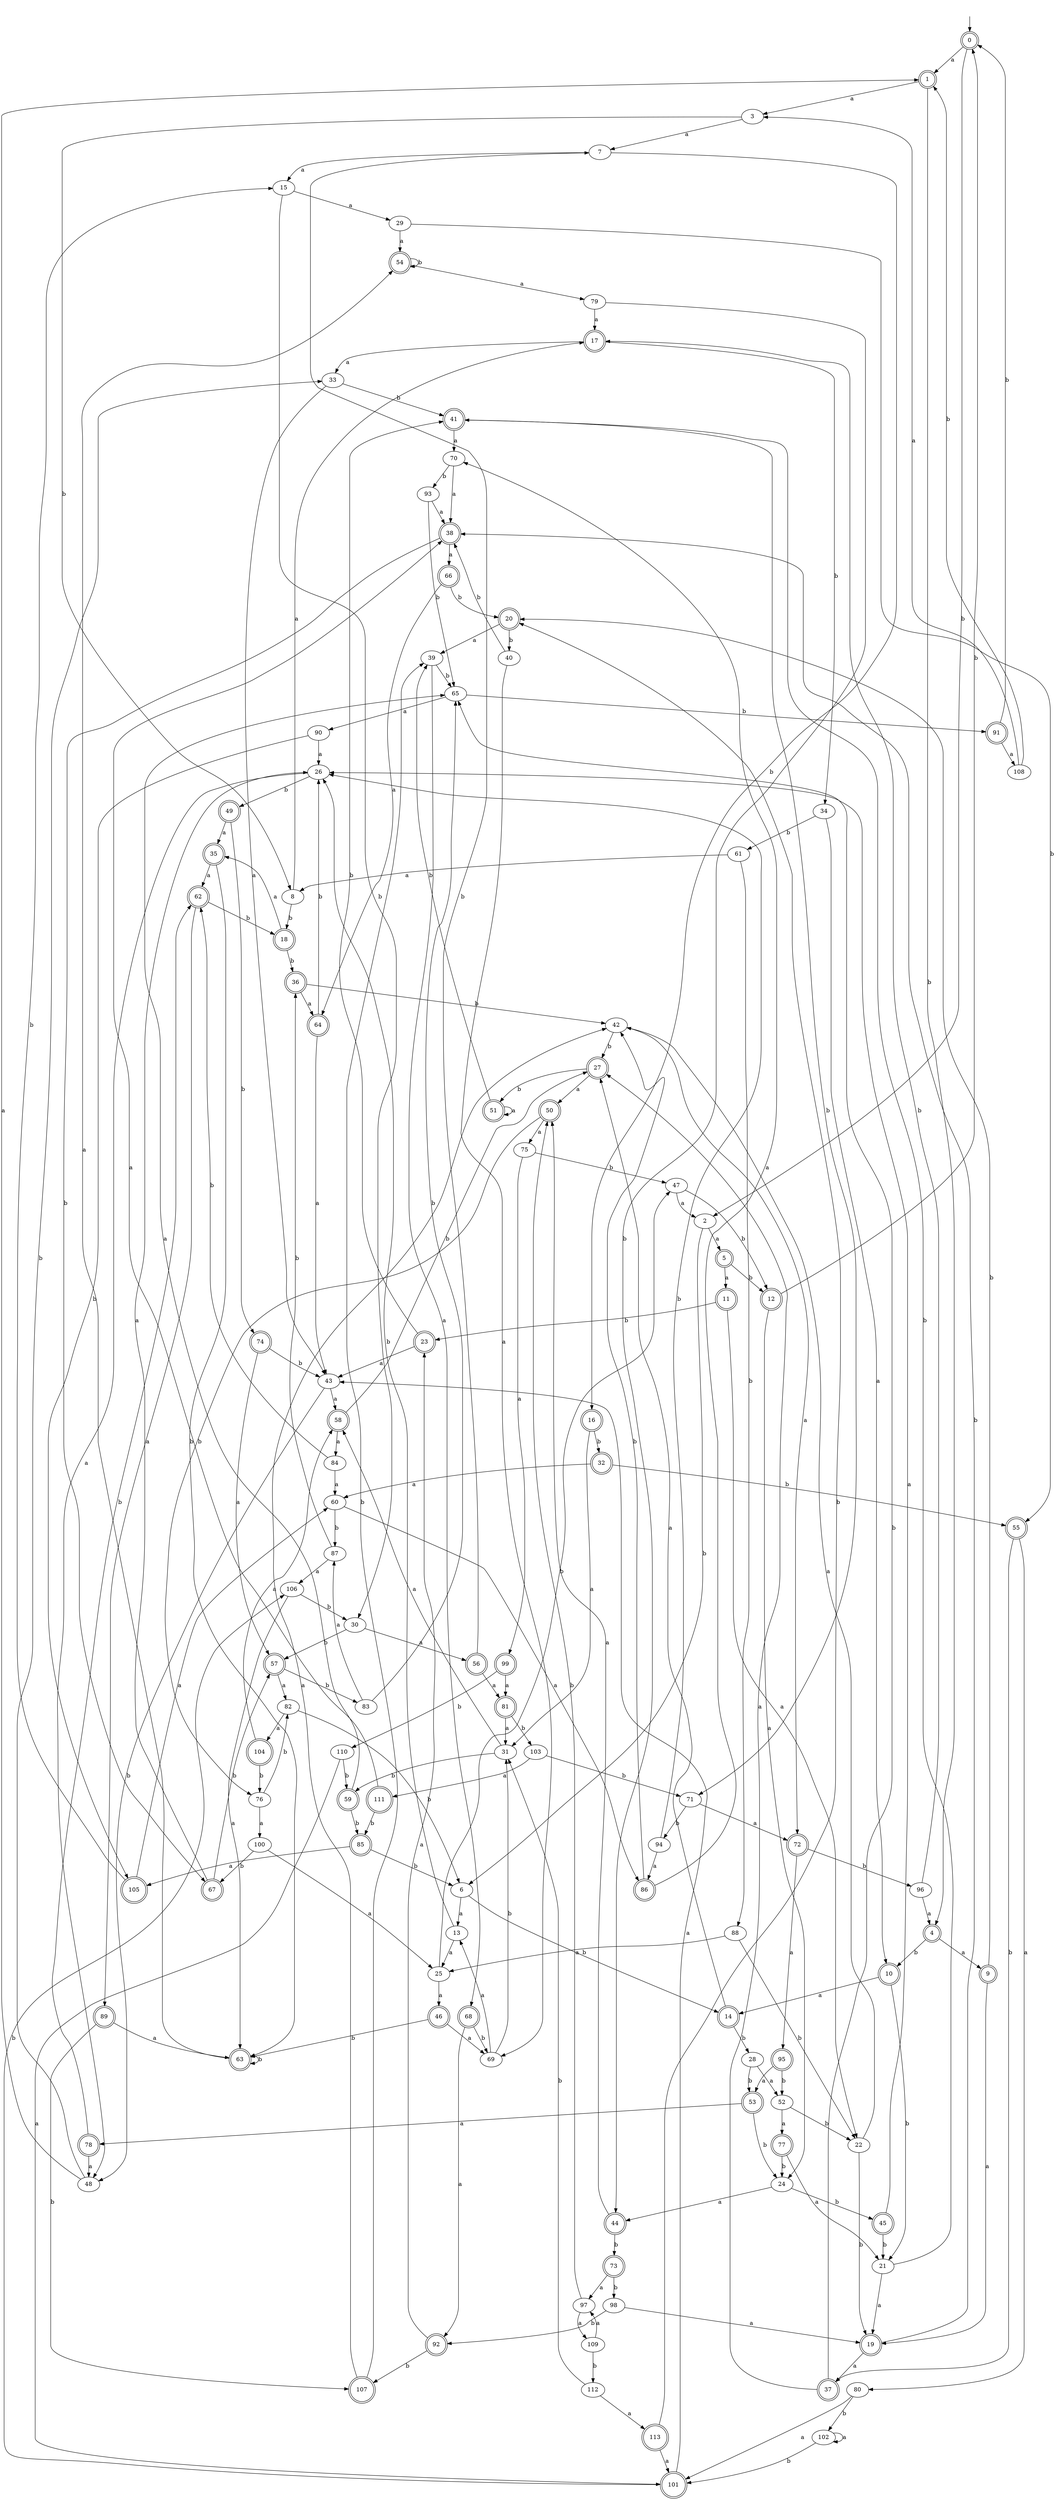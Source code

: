 digraph RandomDFA {
  __start0 [label="", shape=none];
  __start0 -> 0 [label=""];
  0 [shape=circle] [shape=doublecircle]
  0 -> 1 [label="a"]
  0 -> 2 [label="b"]
  1 [shape=doublecircle]
  1 -> 3 [label="a"]
  1 -> 4 [label="b"]
  2
  2 -> 5 [label="a"]
  2 -> 6 [label="b"]
  3
  3 -> 7 [label="a"]
  3 -> 8 [label="b"]
  4 [shape=doublecircle]
  4 -> 9 [label="a"]
  4 -> 10 [label="b"]
  5 [shape=doublecircle]
  5 -> 11 [label="a"]
  5 -> 12 [label="b"]
  6
  6 -> 13 [label="a"]
  6 -> 14 [label="b"]
  7
  7 -> 15 [label="a"]
  7 -> 16 [label="b"]
  8
  8 -> 17 [label="a"]
  8 -> 18 [label="b"]
  9 [shape=doublecircle]
  9 -> 19 [label="a"]
  9 -> 20 [label="b"]
  10 [shape=doublecircle]
  10 -> 14 [label="a"]
  10 -> 21 [label="b"]
  11 [shape=doublecircle]
  11 -> 22 [label="a"]
  11 -> 23 [label="b"]
  12 [shape=doublecircle]
  12 -> 24 [label="a"]
  12 -> 0 [label="b"]
  13
  13 -> 25 [label="a"]
  13 -> 26 [label="b"]
  14 [shape=doublecircle]
  14 -> 27 [label="a"]
  14 -> 28 [label="b"]
  15
  15 -> 29 [label="a"]
  15 -> 30 [label="b"]
  16 [shape=doublecircle]
  16 -> 31 [label="a"]
  16 -> 32 [label="b"]
  17 [shape=doublecircle]
  17 -> 33 [label="a"]
  17 -> 34 [label="b"]
  18 [shape=doublecircle]
  18 -> 35 [label="a"]
  18 -> 36 [label="b"]
  19 [shape=doublecircle]
  19 -> 37 [label="a"]
  19 -> 38 [label="b"]
  20 [shape=doublecircle]
  20 -> 39 [label="a"]
  20 -> 40 [label="b"]
  21
  21 -> 19 [label="a"]
  21 -> 41 [label="b"]
  22
  22 -> 42 [label="a"]
  22 -> 19 [label="b"]
  23 [shape=doublecircle]
  23 -> 43 [label="a"]
  23 -> 41 [label="b"]
  24
  24 -> 44 [label="a"]
  24 -> 45 [label="b"]
  25
  25 -> 46 [label="a"]
  25 -> 47 [label="b"]
  26
  26 -> 48 [label="a"]
  26 -> 49 [label="b"]
  27 [shape=doublecircle]
  27 -> 50 [label="a"]
  27 -> 51 [label="b"]
  28
  28 -> 52 [label="a"]
  28 -> 53 [label="b"]
  29
  29 -> 54 [label="a"]
  29 -> 55 [label="b"]
  30
  30 -> 56 [label="a"]
  30 -> 57 [label="b"]
  31
  31 -> 58 [label="a"]
  31 -> 59 [label="b"]
  32 [shape=doublecircle]
  32 -> 60 [label="a"]
  32 -> 55 [label="b"]
  33
  33 -> 43 [label="a"]
  33 -> 41 [label="b"]
  34
  34 -> 10 [label="a"]
  34 -> 61 [label="b"]
  35 [shape=doublecircle]
  35 -> 62 [label="a"]
  35 -> 63 [label="b"]
  36 [shape=doublecircle]
  36 -> 64 [label="a"]
  36 -> 42 [label="b"]
  37 [shape=doublecircle]
  37 -> 27 [label="a"]
  37 -> 65 [label="b"]
  38 [shape=doublecircle]
  38 -> 66 [label="a"]
  38 -> 67 [label="b"]
  39
  39 -> 68 [label="a"]
  39 -> 65 [label="b"]
  40
  40 -> 69 [label="a"]
  40 -> 38 [label="b"]
  41 [shape=doublecircle]
  41 -> 70 [label="a"]
  41 -> 71 [label="b"]
  42
  42 -> 72 [label="a"]
  42 -> 27 [label="b"]
  43
  43 -> 58 [label="a"]
  43 -> 48 [label="b"]
  44 [shape=doublecircle]
  44 -> 50 [label="a"]
  44 -> 73 [label="b"]
  45 [shape=doublecircle]
  45 -> 26 [label="a"]
  45 -> 21 [label="b"]
  46 [shape=doublecircle]
  46 -> 69 [label="a"]
  46 -> 63 [label="b"]
  47
  47 -> 2 [label="a"]
  47 -> 12 [label="b"]
  48
  48 -> 1 [label="a"]
  48 -> 33 [label="b"]
  49 [shape=doublecircle]
  49 -> 35 [label="a"]
  49 -> 74 [label="b"]
  50 [shape=doublecircle]
  50 -> 75 [label="a"]
  50 -> 76 [label="b"]
  51 [shape=doublecircle]
  51 -> 51 [label="a"]
  51 -> 39 [label="b"]
  52
  52 -> 77 [label="a"]
  52 -> 22 [label="b"]
  53 [shape=doublecircle]
  53 -> 78 [label="a"]
  53 -> 24 [label="b"]
  54 [shape=doublecircle]
  54 -> 79 [label="a"]
  54 -> 54 [label="b"]
  55 [shape=doublecircle]
  55 -> 80 [label="a"]
  55 -> 37 [label="b"]
  56 [shape=doublecircle]
  56 -> 81 [label="a"]
  56 -> 7 [label="b"]
  57 [shape=doublecircle]
  57 -> 82 [label="a"]
  57 -> 83 [label="b"]
  58 [shape=doublecircle]
  58 -> 84 [label="a"]
  58 -> 27 [label="b"]
  59 [shape=doublecircle]
  59 -> 65 [label="a"]
  59 -> 85 [label="b"]
  60
  60 -> 86 [label="a"]
  60 -> 87 [label="b"]
  61
  61 -> 8 [label="a"]
  61 -> 88 [label="b"]
  62 [shape=doublecircle]
  62 -> 89 [label="a"]
  62 -> 18 [label="b"]
  63 [shape=doublecircle]
  63 -> 54 [label="a"]
  63 -> 63 [label="b"]
  64 [shape=doublecircle]
  64 -> 43 [label="a"]
  64 -> 26 [label="b"]
  65
  65 -> 90 [label="a"]
  65 -> 91 [label="b"]
  66 [shape=doublecircle]
  66 -> 64 [label="a"]
  66 -> 20 [label="b"]
  67 [shape=doublecircle]
  67 -> 26 [label="a"]
  67 -> 57 [label="b"]
  68 [shape=doublecircle]
  68 -> 92 [label="a"]
  68 -> 69 [label="b"]
  69
  69 -> 13 [label="a"]
  69 -> 31 [label="b"]
  70
  70 -> 38 [label="a"]
  70 -> 93 [label="b"]
  71
  71 -> 72 [label="a"]
  71 -> 94 [label="b"]
  72 [shape=doublecircle]
  72 -> 95 [label="a"]
  72 -> 96 [label="b"]
  73 [shape=doublecircle]
  73 -> 97 [label="a"]
  73 -> 98 [label="b"]
  74 [shape=doublecircle]
  74 -> 57 [label="a"]
  74 -> 43 [label="b"]
  75
  75 -> 99 [label="a"]
  75 -> 47 [label="b"]
  76
  76 -> 100 [label="a"]
  76 -> 82 [label="b"]
  77 [shape=doublecircle]
  77 -> 21 [label="a"]
  77 -> 24 [label="b"]
  78 [shape=doublecircle]
  78 -> 48 [label="a"]
  78 -> 62 [label="b"]
  79
  79 -> 17 [label="a"]
  79 -> 44 [label="b"]
  80
  80 -> 101 [label="a"]
  80 -> 102 [label="b"]
  81 [shape=doublecircle]
  81 -> 31 [label="a"]
  81 -> 103 [label="b"]
  82
  82 -> 104 [label="a"]
  82 -> 6 [label="b"]
  83
  83 -> 87 [label="a"]
  83 -> 65 [label="b"]
  84
  84 -> 60 [label="a"]
  84 -> 62 [label="b"]
  85 [shape=doublecircle]
  85 -> 105 [label="a"]
  85 -> 6 [label="b"]
  86 [shape=doublecircle]
  86 -> 70 [label="a"]
  86 -> 42 [label="b"]
  87
  87 -> 106 [label="a"]
  87 -> 36 [label="b"]
  88
  88 -> 25 [label="a"]
  88 -> 22 [label="b"]
  89 [shape=doublecircle]
  89 -> 63 [label="a"]
  89 -> 107 [label="b"]
  90
  90 -> 26 [label="a"]
  90 -> 105 [label="b"]
  91 [shape=doublecircle]
  91 -> 108 [label="a"]
  91 -> 0 [label="b"]
  92 [shape=doublecircle]
  92 -> 23 [label="a"]
  92 -> 107 [label="b"]
  93
  93 -> 38 [label="a"]
  93 -> 65 [label="b"]
  94
  94 -> 86 [label="a"]
  94 -> 26 [label="b"]
  95 [shape=doublecircle]
  95 -> 53 [label="a"]
  95 -> 52 [label="b"]
  96
  96 -> 4 [label="a"]
  96 -> 17 [label="b"]
  97
  97 -> 109 [label="a"]
  97 -> 50 [label="b"]
  98
  98 -> 19 [label="a"]
  98 -> 92 [label="b"]
  99 [shape=doublecircle]
  99 -> 81 [label="a"]
  99 -> 110 [label="b"]
  100
  100 -> 25 [label="a"]
  100 -> 67 [label="b"]
  101 [shape=doublecircle]
  101 -> 43 [label="a"]
  101 -> 106 [label="b"]
  102
  102 -> 102 [label="a"]
  102 -> 101 [label="b"]
  103
  103 -> 111 [label="a"]
  103 -> 71 [label="b"]
  104 [shape=doublecircle]
  104 -> 58 [label="a"]
  104 -> 76 [label="b"]
  105 [shape=doublecircle]
  105 -> 60 [label="a"]
  105 -> 15 [label="b"]
  106
  106 -> 63 [label="a"]
  106 -> 30 [label="b"]
  107 [shape=doublecircle]
  107 -> 42 [label="a"]
  107 -> 39 [label="b"]
  108
  108 -> 3 [label="a"]
  108 -> 1 [label="b"]
  109
  109 -> 97 [label="a"]
  109 -> 112 [label="b"]
  110
  110 -> 101 [label="a"]
  110 -> 59 [label="b"]
  111 [shape=doublecircle]
  111 -> 38 [label="a"]
  111 -> 85 [label="b"]
  112
  112 -> 113 [label="a"]
  112 -> 31 [label="b"]
  113 [shape=doublecircle]
  113 -> 101 [label="a"]
  113 -> 20 [label="b"]
}
